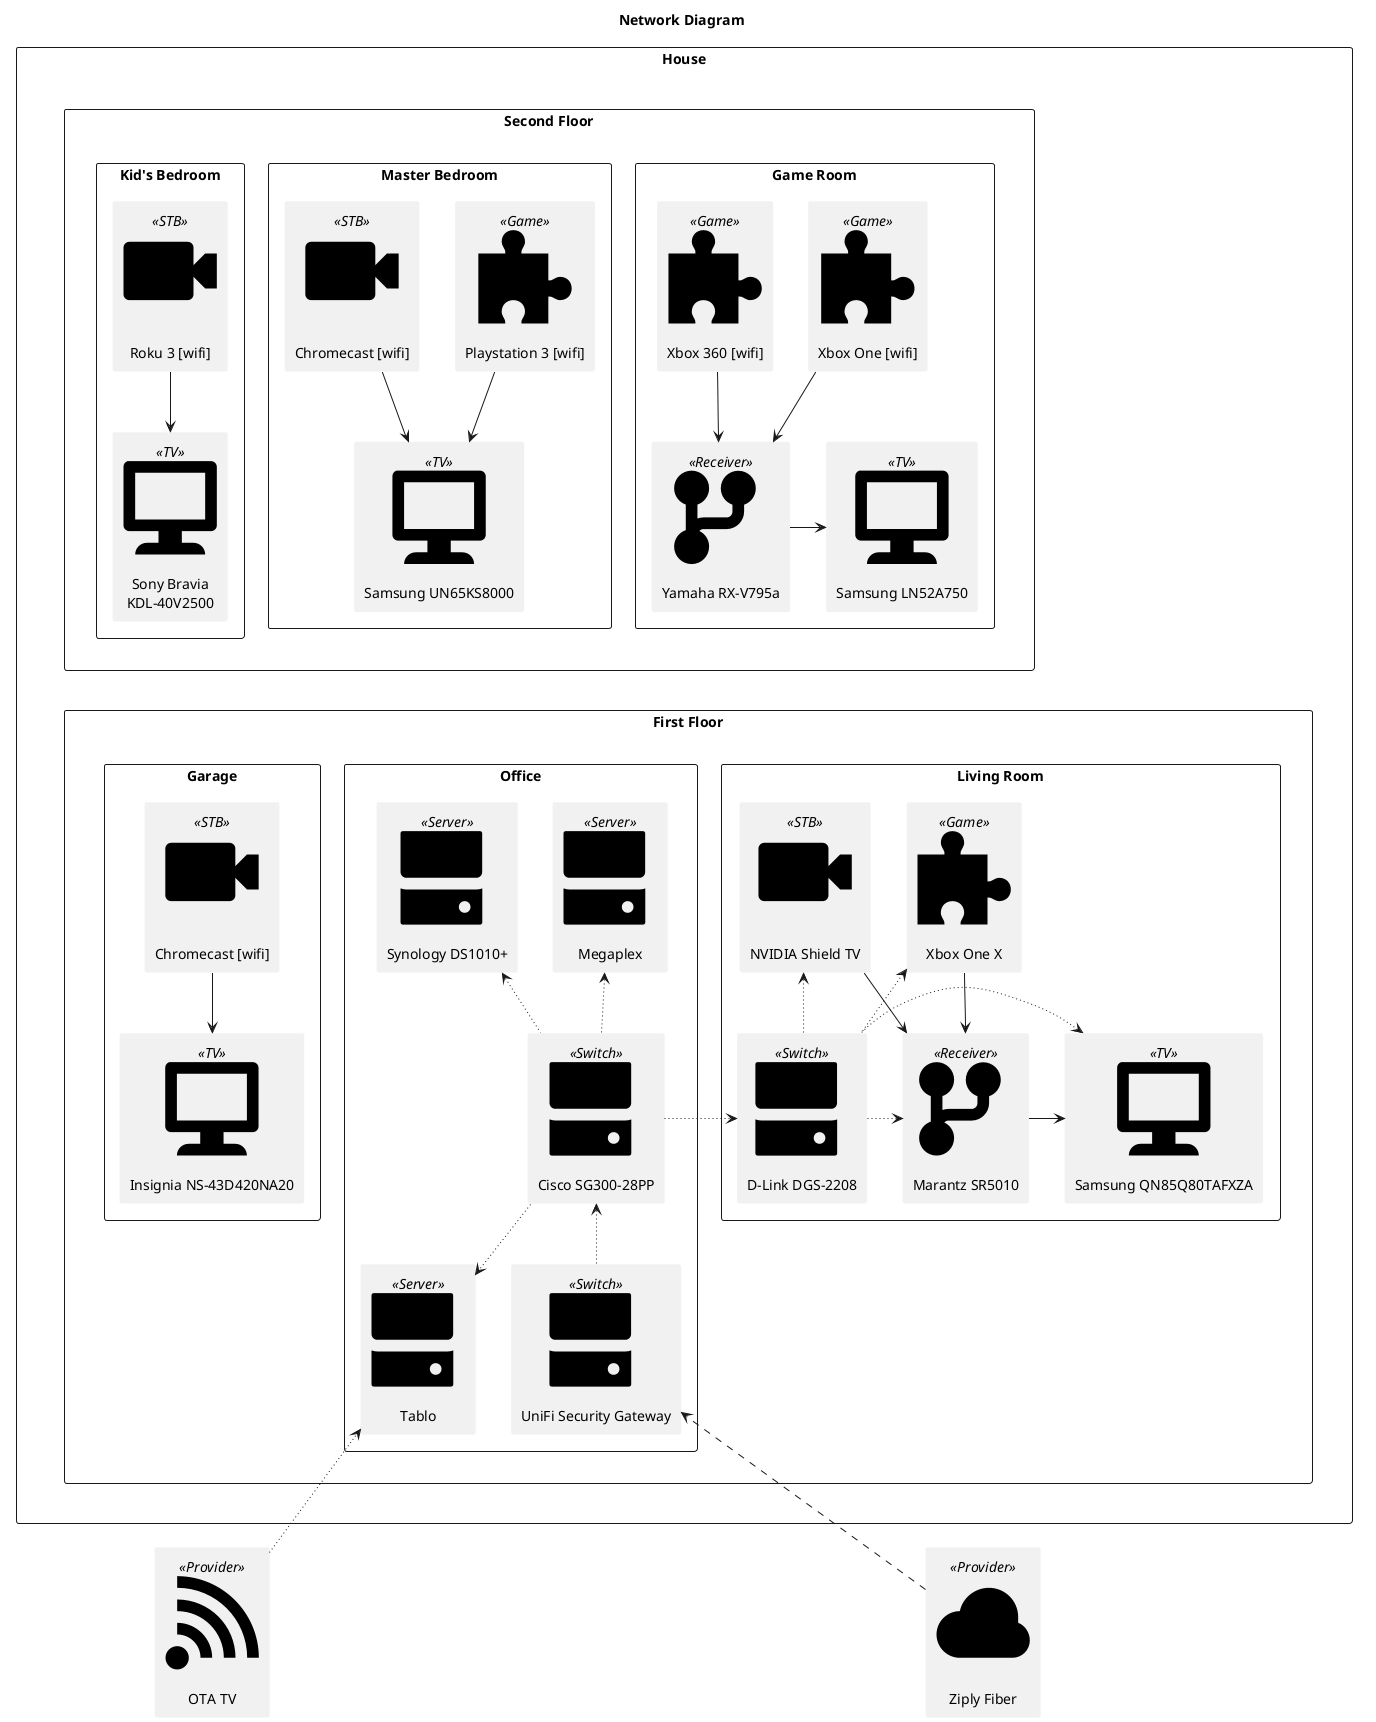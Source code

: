 @startuml Network Diagram
' Common PlantUML commands: https://plantuml.com/commons
' Icons for PlantUML: https://plantuml.com/openiconic
' Layout tips: https://crashedmind.github.io/PlantUMLHitchhikersGuide/layout/layout.html
skinparam defaultTextAlignment center
skinparam rectangle {
    BorderColor<<TV>> White
    BorderThickness<<TV>> 0
    Shadowing<<TV>> false

    BorderColor<<Receiver>> White
    BorderThickness<<Receiver>> 0
    Shadowing<<Receiver>> false

    BorderColor<<Switch>> White
    BorderThickness<<Switch>> 0
    Shadowing<<Switch>> false

    BorderColor<<Game>> White
    BorderThickness<<Game>> 0
    Shadowing<<Game>> false

    BorderColor<<Server>> White
    BorderThickness<<Server>> 0
    Shadowing<<Server>> false

    BorderColor<<STB>> White
    BorderThickness<<STB>> 0
    Shadowing<<STB>> false

    BorderColor<<Provider>> White
    BorderThickness<<Provider>> 0
    Shadowing<<Provider>> false
}
title Network Diagram

rectangle "House" as house {
  rectangle "Second Floor" as second_floor {
    rectangle "Game Room" as gameroom {
      rectangle "<&monitor*10>\n\nSamsung LN52A750" <<TV>> as samsungln52a750 {
      }
      rectangle "<&fork*10>\n\nYamaha RX-V795a" <<Receiver>> as yamaharxv795a {
      }
      rectangle "<&puzzle-piece*10>\n\nXbox One [wifi]" <<Game>> as xboxone_gr {
      }
      rectangle "<&puzzle-piece*10>\n\nXbox 360 [wifi]" <<Game>> as xbox360_gr {
      }
      xboxone_gr --> yamaharxv795a
      xbox360_gr --> yamaharxv795a
      yamaharxv795a -> samsungln52a750
    }
    rectangle "Master Bedroom" as masterbedroom {
      rectangle "<&monitor*10>\n\nSamsung UN65KS8000" <<TV>> as samsungun65ks8000 {
      }
      rectangle "<&puzzle-piece*10>\n\nPlaystation 3 [wifi]" <<Game>> as ps3_mb {
      }
      rectangle "<&video*10>\n\nChromecast [wifi]" <<STB>> as chromecast_mb {
      }
      chromecast_mb --> samsungun65ks8000
      ps3_mb --> samsungun65ks8000
    }
    rectangle "Kid's Bedroom" as kidbedroom {
      rectangle "<&monitor*10>\n\nSony Bravia\nKDL-40V2500" <<TV>> as sonykdl40v2500 {
      }
      rectangle "<&video*10>\n\nRoku 3 [wifi]" <<STB>> as roku_kb {
      }
      roku_kb --> sonykdl40v2500
    }
  }
  rectangle "First Floor" as first_floor {
    rectangle "Living Room" as livingroom {
      rectangle "<&monitor*10>\n\nSamsung QN85Q80TAFXZA" <<TV>> as samsungqn85q80tafxza {
      }
      rectangle "<&fork*10>\n\nMarantz SR5010" <<Receiver>> as marantzsr5010 {
      }
      rectangle "<&hard-drive*10>\n\nD-Link DGS-2208" <<Switch>> as dlinkdgs2208 {
      }
      rectangle "<&puzzle-piece*10>\n\nXbox One X" <<Game>> as xboxone_lr {
      }
      rectangle "<&video*10>\n\nNVIDIA Shield TV" <<STB>> as nvidiashield {
      }
      nvidiashield --> marantzsr5010
      xboxone_lr --> marantzsr5010
      marantzsr5010 -> samsungqn85q80tafxza
      nvidiashield <-[dotted]- dlinkdgs2208
      xboxone_lr <-[dotted]- dlinkdgs2208
      samsungqn85q80tafxza <-[dotted] dlinkdgs2208
      marantzsr5010 <-[dotted] dlinkdgs2208
    }
    rectangle "Office" as office {
      rectangle "<&hard-drive*10>\n\nCisco SG300-28PP" <<Switch>> as ciscosg30028pp {
      }
      rectangle "<&hard-drive*10>\n\nUniFi Security Gateway" <<Switch>> as usg {
      }
      rectangle "<&hard-drive*10>\n\nMegaplex" <<Server>> as megaplex {
      }
      rectangle "<&hard-drive*10>\n\nSynology DS1010+" <<Server>> as synologyds1010 {
      }
      rectangle "<&hard-drive*10>\n\nTablo" <<Server>> as tablo {
      }
      ciscosg30028pp <-[dotted]- usg
      megaplex <-[dotted]- ciscosg30028pp
      synologyds1010 <-[dotted]- ciscosg30028pp
      ciscosg30028pp -[dotted]-> tablo

      ' Link out to other rooms
      ciscosg30028pp -[dotted]> dlinkdgs2208
    }
    rectangle "Garage" as garage {
      rectangle "<&monitor*10>\n\nInsignia NS-43D420NA20" <<TV>> as insignians43d420na20 {
      }
      rectangle "<&video*10>\n\nChromecast [wifi]" <<STB>> as chromecast_garage {
      }
      chromecast_garage --> insignians43d420na20
    }
  }
}

rectangle "<&rss*10>\n\nOTA TV" <<Provider>> as ota_tv {
}
rectangle "<&cloud*10>\n\nZiply Fiber" <<Provider>> as ziply {
}

ota_tv -[dotted]-> tablo
ziply -[dashed]-> usg

' Force vertical layout by using hidden lines
' Adjust the number of dashes at the front to
' weird offset/rank problems.
second_floor --[hidden]d-> first_floor
house -----[hidden]d-> ota_tv
house -----[hidden]d-> ziply

@enduml
